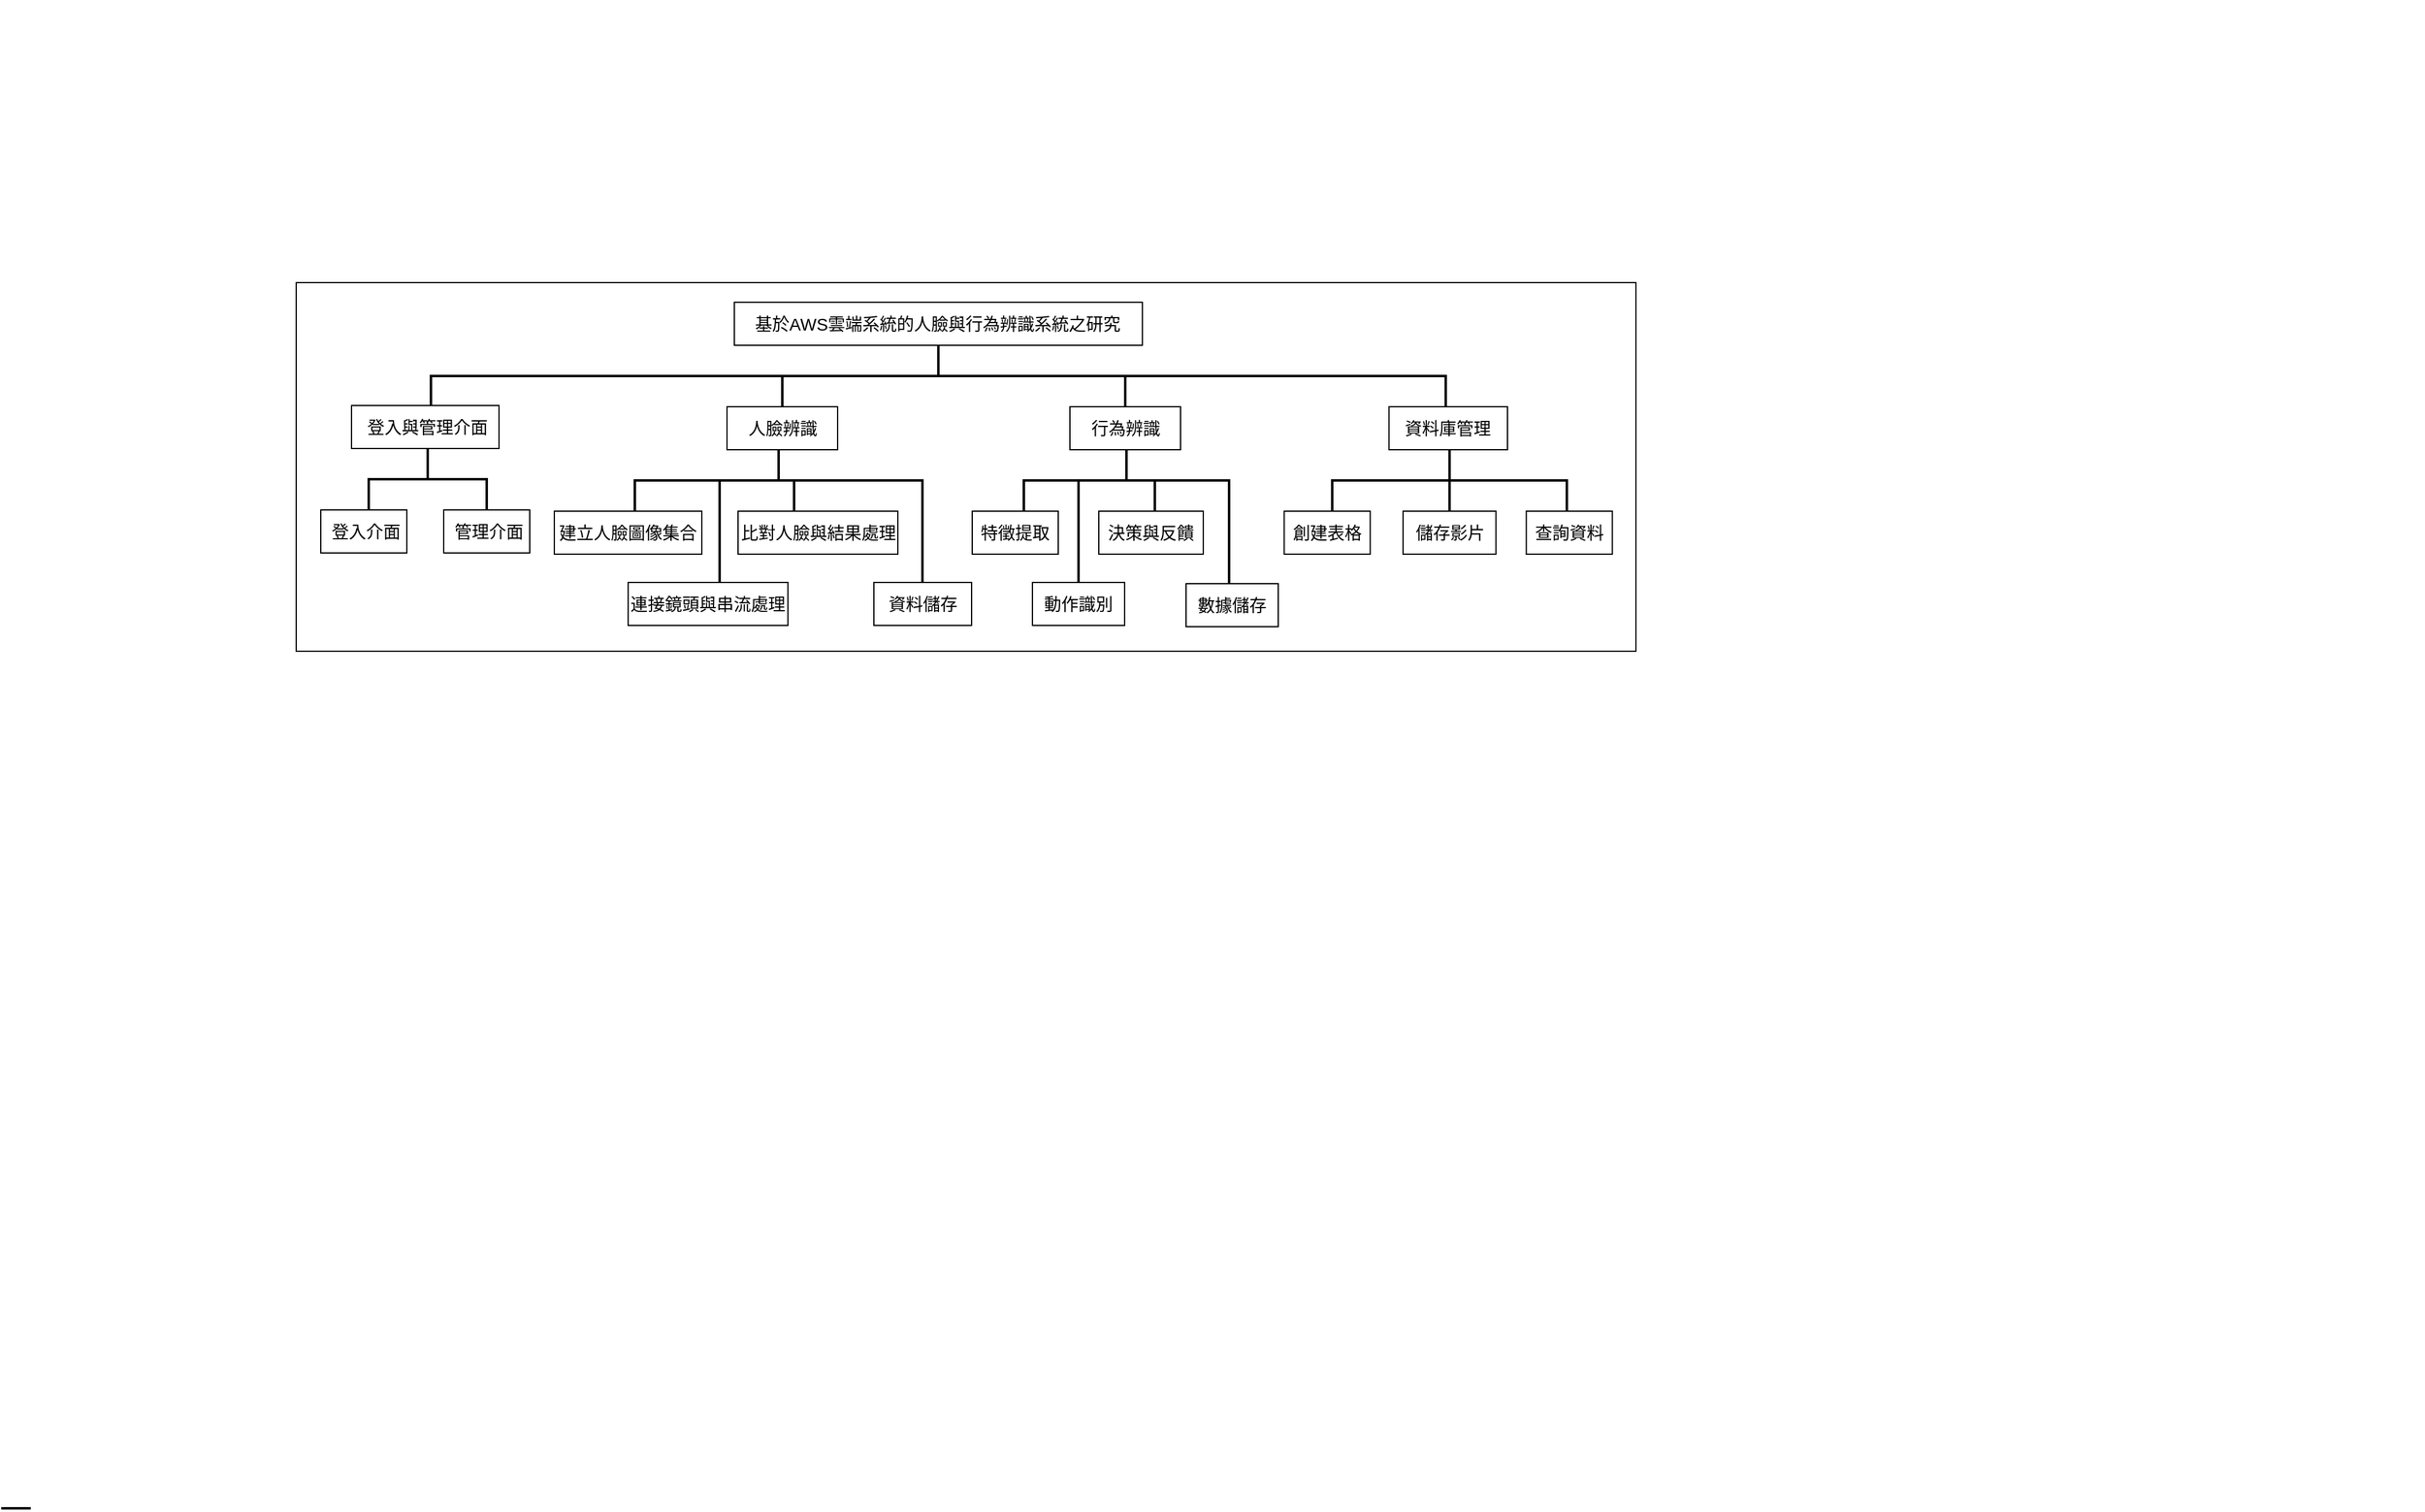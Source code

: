 <mxfile version="23.1.2" type="github">
  <diagram name="第 1 页" id="kZdEJE2tNBQH5bXmBNb2">
    <mxGraphModel dx="1511" dy="770" grid="1" gridSize="10" guides="1" tooltips="1" connect="1" arrows="1" fold="1" page="1" pageScale="1" pageWidth="827" pageHeight="1169" math="0" shadow="0">
      <root>
        <mxCell id="0" />
        <mxCell id="1" parent="0" />
        <mxCell id="oRbRwFuv1i1lRz0cBYIa-13" value="" style="rounded=0;whiteSpace=wrap;html=1;" vertex="1" parent="1">
          <mxGeometry x="-170" y="350" width="1090" height="300" as="geometry" />
        </mxCell>
        <mxCell id="NkZ9zl88vyoDHOg0DG4m-26" value="" style="group;strokeWidth=2;" parent="1" vertex="1" connectable="0">
          <mxGeometry x="60" y="120" width="1500.6" height="1200" as="geometry" />
        </mxCell>
        <mxCell id="NkZ9zl88vyoDHOg0DG4m-172" value="" style="group" parent="NkZ9zl88vyoDHOg0DG4m-26" vertex="1" connectable="0">
          <mxGeometry x="-186" y="246" width="1366.95" height="505.63" as="geometry" />
        </mxCell>
        <mxCell id="NkZ9zl88vyoDHOg0DG4m-2" value="" style="strokeWidth=2;html=1;shape=mxgraph.flowchart.annotation_2;align=left;labelPosition=right;pointerEvents=1;rotation=90;points=[[0,0.5,0,0,0],[0.5,0,0,0,0],[0.5,1,0,0,0],[1,0,0,0,0],[1,0.5,0,0,0],[1,1,0,0,0]];perimeterSpacing=0;flipV=0;flipH=1;direction=west;" parent="NkZ9zl88vyoDHOg0DG4m-172" vertex="1">
          <mxGeometry x="453.45" y="-352.8" width="50" height="825.62" as="geometry" />
        </mxCell>
        <mxCell id="NkZ9zl88vyoDHOg0DG4m-173" value="&lt;font style=&quot;font-size: 14px;&quot;&gt;基於AWS雲端系統的人臉與行為辨識系統之研究&lt;/font&gt;" style="rounded=0;whiteSpace=wrap;html=1;" parent="NkZ9zl88vyoDHOg0DG4m-172" vertex="1">
          <mxGeometry x="312.45" width="332" height="35" as="geometry" />
        </mxCell>
        <mxCell id="oRbRwFuv1i1lRz0cBYIa-7" value="" style="group" vertex="1" connectable="0" parent="NkZ9zl88vyoDHOg0DG4m-172">
          <mxGeometry x="166" y="120" width="373.5" height="143" as="geometry" />
        </mxCell>
        <mxCell id="oRbRwFuv1i1lRz0cBYIa-8" value="" style="group" vertex="1" connectable="0" parent="oRbRwFuv1i1lRz0cBYIa-7">
          <mxGeometry x="140.5" y="-61" width="90" height="61" as="geometry" />
        </mxCell>
        <mxCell id="NkZ9zl88vyoDHOg0DG4m-108" value="" style="line;strokeWidth=2;direction=south;html=1;perimeter=backbonePerimeter;points=[];outlineConnect=0;" parent="oRbRwFuv1i1lRz0cBYIa-8" vertex="1">
          <mxGeometry x="40" width="10" height="26" as="geometry" />
        </mxCell>
        <mxCell id="NkZ9zl88vyoDHOg0DG4m-28" value="&lt;font style=&quot;font-size: 14px;&quot;&gt;人臉辨識&lt;/font&gt;" style="rounded=0;whiteSpace=wrap;html=1;" parent="oRbRwFuv1i1lRz0cBYIa-8" vertex="1">
          <mxGeometry y="26" width="90" height="35" as="geometry" />
        </mxCell>
        <mxCell id="oRbRwFuv1i1lRz0cBYIa-12" value="" style="group" vertex="1" connectable="0" parent="oRbRwFuv1i1lRz0cBYIa-7">
          <mxGeometry width="353" height="143" as="geometry" />
        </mxCell>
        <mxCell id="oRbRwFuv1i1lRz0cBYIa-1" style="edgeStyle=orthogonalEdgeStyle;rounded=0;orthogonalLoop=1;jettySize=auto;html=1;exitX=1;exitY=0;exitDx=0;exitDy=0;exitPerimeter=0;endArrow=none;endFill=0;strokeWidth=2;" edge="1" parent="oRbRwFuv1i1lRz0cBYIa-12" source="NkZ9zl88vyoDHOg0DG4m-30">
          <mxGeometry relative="1" as="geometry">
            <mxPoint x="307.983" y="115" as="targetPoint" />
            <Array as="points">
              <mxPoint x="299.5" y="50" />
              <mxPoint x="299.5" y="115" />
            </Array>
          </mxGeometry>
        </mxCell>
        <mxCell id="NkZ9zl88vyoDHOg0DG4m-30" value="" style="strokeWidth=2;html=1;shape=mxgraph.flowchart.annotation_2;align=left;labelPosition=right;pointerEvents=1;direction=south;" parent="oRbRwFuv1i1lRz0cBYIa-12" vertex="1">
          <mxGeometry x="65.5" width="234" height="50" as="geometry" />
        </mxCell>
        <mxCell id="NkZ9zl88vyoDHOg0DG4m-29" value="&lt;div style=&quot;font-size: 14px;&quot;&gt;建立人臉圖像集合&lt;/div&gt;" style="rounded=0;whiteSpace=wrap;html=1;align=center;" parent="oRbRwFuv1i1lRz0cBYIa-12" vertex="1">
          <mxGeometry y="50" width="120" height="35" as="geometry" />
        </mxCell>
        <mxCell id="NkZ9zl88vyoDHOg0DG4m-111" value="" style="group" parent="oRbRwFuv1i1lRz0cBYIa-12" vertex="1" connectable="0">
          <mxGeometry x="69.5" y="82" width="110" height="61" as="geometry" />
        </mxCell>
        <mxCell id="NkZ9zl88vyoDHOg0DG4m-34" value="&lt;div&gt;&lt;font style=&quot;font-size: 14px;&quot;&gt;連接鏡頭與串流處理&lt;/font&gt;&lt;/div&gt;" style="rounded=0;whiteSpace=wrap;html=1;align=center;container=0;" parent="NkZ9zl88vyoDHOg0DG4m-111" vertex="1">
          <mxGeometry x="-9.41" y="26" width="130" height="35" as="geometry" />
        </mxCell>
        <mxCell id="NkZ9zl88vyoDHOg0DG4m-113" value="" style="group" parent="oRbRwFuv1i1lRz0cBYIa-12" vertex="1" connectable="0">
          <mxGeometry x="149.5" y="24" width="130" height="61" as="geometry" />
        </mxCell>
        <mxCell id="NkZ9zl88vyoDHOg0DG4m-40" value="&lt;div style=&quot;font-size: 14px;&quot;&gt;&lt;font style=&quot;font-size: 14px;&quot;&gt;比對人臉與結果處理&lt;/font&gt;&lt;/div&gt;" style="rounded=0;whiteSpace=wrap;html=1;" parent="NkZ9zl88vyoDHOg0DG4m-113" vertex="1">
          <mxGeometry y="26" width="130" height="35" as="geometry" />
        </mxCell>
        <mxCell id="NkZ9zl88vyoDHOg0DG4m-112" value="" style="line;strokeWidth=2;direction=south;html=1;perimeter=backbonePerimeter;points=[];outlineConnect=0;container=0;" parent="NkZ9zl88vyoDHOg0DG4m-113" vertex="1">
          <mxGeometry x="40.59" width="10" height="26" as="geometry" />
        </mxCell>
        <mxCell id="NkZ9zl88vyoDHOg0DG4m-46" value="&lt;div style=&quot;font-size: 14px;&quot;&gt;&lt;font style=&quot;font-size: 14px;&quot;&gt;資料儲存&lt;/font&gt;&lt;/div&gt;" style="rounded=0;whiteSpace=wrap;html=1;" parent="oRbRwFuv1i1lRz0cBYIa-12" vertex="1">
          <mxGeometry x="260" y="108" width="79.5" height="35" as="geometry" />
        </mxCell>
        <mxCell id="NkZ9zl88vyoDHOg0DG4m-109" value="" style="line;strokeWidth=2;direction=south;html=1;perimeter=backbonePerimeter;points=[];outlineConnect=0;container=0;" parent="oRbRwFuv1i1lRz0cBYIa-12" vertex="1">
          <mxGeometry x="129.5" y="24" width="10" height="84" as="geometry" />
        </mxCell>
        <mxCell id="oRbRwFuv1i1lRz0cBYIa-3" value="" style="group" vertex="1" connectable="0" parent="NkZ9zl88vyoDHOg0DG4m-172">
          <mxGeometry x="-280.25" y="-139" width="85" height="61" as="geometry" />
        </mxCell>
        <mxCell id="NkZ9zl88vyoDHOg0DG4m-165" value="" style="group" parent="NkZ9zl88vyoDHOg0DG4m-172" vertex="1" connectable="0">
          <mxGeometry x="741.5" y="85" width="370" height="140" as="geometry" />
        </mxCell>
        <mxCell id="oRbRwFuv1i1lRz0cBYIa-10" value="" style="group" vertex="1" connectable="0" parent="NkZ9zl88vyoDHOg0DG4m-165">
          <mxGeometry x="18.31" width="267" height="120" as="geometry" />
        </mxCell>
        <mxCell id="NkZ9zl88vyoDHOg0DG4m-141" value="" style="strokeWidth=2;html=1;shape=mxgraph.flowchart.annotation_2;align=left;labelPosition=right;pointerEvents=1;direction=south;" parent="oRbRwFuv1i1lRz0cBYIa-10" vertex="1">
          <mxGeometry x="39.09" y="35" width="190.91" height="50" as="geometry" />
        </mxCell>
        <mxCell id="NkZ9zl88vyoDHOg0DG4m-144" value="&lt;div style=&quot;font-size: 14px;&quot;&gt;創建表格&lt;/div&gt;" style="rounded=0;whiteSpace=wrap;html=1;align=center;" parent="oRbRwFuv1i1lRz0cBYIa-10" vertex="1">
          <mxGeometry y="85" width="70" height="35" as="geometry" />
        </mxCell>
        <mxCell id="NkZ9zl88vyoDHOg0DG4m-145" value="" style="group" parent="oRbRwFuv1i1lRz0cBYIa-10" vertex="1" connectable="0">
          <mxGeometry x="96.751" y="59" width="75.58" height="61" as="geometry" />
        </mxCell>
        <mxCell id="NkZ9zl88vyoDHOg0DG4m-146" value="" style="line;strokeWidth=2;direction=south;html=1;perimeter=backbonePerimeter;points=[];outlineConnect=0;container=0;" parent="NkZ9zl88vyoDHOg0DG4m-145" vertex="1">
          <mxGeometry x="34.355" width="6.871" height="26" as="geometry" />
        </mxCell>
        <mxCell id="NkZ9zl88vyoDHOg0DG4m-149" value="&lt;div style=&quot;font-size: 14px;&quot;&gt;&lt;font style=&quot;font-size: 14px;&quot;&gt;查詢資料&lt;/font&gt;&lt;/div&gt;" style="rounded=0;whiteSpace=wrap;html=1;" parent="oRbRwFuv1i1lRz0cBYIa-10" vertex="1">
          <mxGeometry x="197" y="85" width="70" height="35" as="geometry" />
        </mxCell>
        <mxCell id="NkZ9zl88vyoDHOg0DG4m-147" value="&lt;div&gt;&lt;font style=&quot;font-size: 14px;&quot;&gt;儲存影片&lt;/font&gt;&lt;/div&gt;" style="rounded=0;whiteSpace=wrap;html=1;align=center;container=0;" parent="oRbRwFuv1i1lRz0cBYIa-10" vertex="1">
          <mxGeometry x="96.751" y="85" width="75.58" height="35" as="geometry" />
        </mxCell>
        <mxCell id="NkZ9zl88vyoDHOg0DG4m-143" value="&lt;font style=&quot;font-size: 14px;&quot;&gt;資料庫管理&lt;/font&gt;" style="rounded=0;whiteSpace=wrap;html=1;" parent="oRbRwFuv1i1lRz0cBYIa-10" vertex="1">
          <mxGeometry x="85.31" width="96.38" height="35" as="geometry" />
        </mxCell>
        <mxCell id="oRbRwFuv1i1lRz0cBYIa-11" value="" style="group" vertex="1" connectable="0" parent="NkZ9zl88vyoDHOg0DG4m-172">
          <mxGeometry x="506" y="59" width="249" height="205" as="geometry" />
        </mxCell>
        <mxCell id="oRbRwFuv1i1lRz0cBYIa-9" value="" style="group" vertex="1" connectable="0" parent="oRbRwFuv1i1lRz0cBYIa-11">
          <mxGeometry x="79.5" width="90" height="61" as="geometry" />
        </mxCell>
        <mxCell id="NkZ9zl88vyoDHOg0DG4m-117" value="" style="line;strokeWidth=2;direction=south;html=1;perimeter=backbonePerimeter;points=[];outlineConnect=0;container=0;" parent="oRbRwFuv1i1lRz0cBYIa-9" vertex="1">
          <mxGeometry x="40" width="10" height="26.0" as="geometry" />
        </mxCell>
        <mxCell id="NkZ9zl88vyoDHOg0DG4m-118" value="&lt;font style=&quot;font-size: 14px;&quot;&gt;行為辨識&lt;/font&gt;" style="rounded=0;whiteSpace=wrap;html=1;container=0;" parent="oRbRwFuv1i1lRz0cBYIa-9" vertex="1">
          <mxGeometry y="26" width="90" height="35" as="geometry" />
        </mxCell>
        <mxCell id="NkZ9zl88vyoDHOg0DG4m-153" value="" style="strokeWidth=2;html=1;shape=mxgraph.flowchart.annotation_2;align=left;labelPosition=right;pointerEvents=1;direction=south;container=0;" parent="oRbRwFuv1i1lRz0cBYIa-11" vertex="1">
          <mxGeometry x="42" y="61" width="167" height="50" as="geometry" />
        </mxCell>
        <mxCell id="NkZ9zl88vyoDHOg0DG4m-154" value="&lt;div style=&quot;font-size: 14px;&quot;&gt;&lt;font style=&quot;font-size: 14px;&quot;&gt;特徵提取&lt;/font&gt;&lt;/div&gt;" style="rounded=0;whiteSpace=wrap;html=1;align=center;container=0;" parent="oRbRwFuv1i1lRz0cBYIa-11" vertex="1">
          <mxGeometry y="111" width="70" height="35" as="geometry" />
        </mxCell>
        <mxCell id="NkZ9zl88vyoDHOg0DG4m-161" value="&lt;div style=&quot;font-size: 14px;&quot;&gt;&lt;font style=&quot;font-size: 14px;&quot;&gt;數據儲存&lt;/font&gt;&lt;/div&gt;" style="rounded=0;whiteSpace=wrap;html=1;container=0;" parent="oRbRwFuv1i1lRz0cBYIa-11" vertex="1">
          <mxGeometry x="174" y="170" width="75" height="35" as="geometry" />
        </mxCell>
        <mxCell id="oRbRwFuv1i1lRz0cBYIa-5" style="edgeStyle=orthogonalEdgeStyle;rounded=0;orthogonalLoop=1;jettySize=auto;html=1;exitX=1;exitY=0;exitDx=0;exitDy=0;exitPerimeter=0;endArrow=none;endFill=0;strokeWidth=2;endSize=6;" edge="1" parent="oRbRwFuv1i1lRz0cBYIa-11" source="NkZ9zl88vyoDHOg0DG4m-153">
          <mxGeometry relative="1" as="geometry">
            <mxPoint x="209" y="170" as="targetPoint" />
          </mxGeometry>
        </mxCell>
        <mxCell id="NkZ9zl88vyoDHOg0DG4m-159" value="&lt;div style=&quot;font-size: 14px;&quot;&gt;&lt;font style=&quot;font-size: 14px;&quot;&gt;決策與反饋&lt;/font&gt;&lt;/div&gt;" style="rounded=0;whiteSpace=wrap;html=1;container=0;" parent="oRbRwFuv1i1lRz0cBYIa-11" vertex="1">
          <mxGeometry x="103" y="111" width="85" height="35" as="geometry" />
        </mxCell>
        <mxCell id="NkZ9zl88vyoDHOg0DG4m-160" value="" style="line;strokeWidth=2;direction=south;html=1;perimeter=backbonePerimeter;points=[];outlineConnect=0;container=0;" parent="oRbRwFuv1i1lRz0cBYIa-11" vertex="1">
          <mxGeometry x="143.59" y="85" width="10" height="26.0" as="geometry" />
        </mxCell>
        <mxCell id="NkZ9zl88vyoDHOg0DG4m-156" value="" style="line;strokeWidth=2;direction=south;html=1;perimeter=backbonePerimeter;points=[];outlineConnect=0;container=0;" parent="oRbRwFuv1i1lRz0cBYIa-11" vertex="1">
          <mxGeometry x="81.5" y="85" width="10" height="84" as="geometry" />
        </mxCell>
        <mxCell id="NkZ9zl88vyoDHOg0DG4m-157" value="&lt;div&gt;&lt;font style=&quot;font-size: 14px;&quot;&gt;動作識別&lt;/font&gt;&lt;/div&gt;" style="rounded=0;whiteSpace=wrap;html=1;align=center;container=0;" parent="oRbRwFuv1i1lRz0cBYIa-11" vertex="1">
          <mxGeometry x="49" y="169" width="75" height="35" as="geometry" />
        </mxCell>
        <mxCell id="NkZ9zl88vyoDHOg0DG4m-31" value="" style="endArrow=none;html=1;rounded=0;entryX=0.991;entryY=0.296;entryDx=0;entryDy=0;entryPerimeter=0;strokeWidth=2;" parent="1" edge="1">
          <mxGeometry relative="1" as="geometry">
            <mxPoint x="-410" y="1347.5" as="sourcePoint" />
            <mxPoint x="-386" y="1347.5" as="targetPoint" />
          </mxGeometry>
        </mxCell>
        <mxCell id="NkZ9zl88vyoDHOg0DG4m-114" value="" style="group" parent="1" vertex="1" connectable="0">
          <mxGeometry x="-180" y="450" width="210" height="120" as="geometry" />
        </mxCell>
        <mxCell id="NkZ9zl88vyoDHOg0DG4m-167" value="" style="group" parent="NkZ9zl88vyoDHOg0DG4m-114" vertex="1" connectable="0">
          <mxGeometry x="30" width="170" height="120" as="geometry" />
        </mxCell>
        <mxCell id="NkZ9zl88vyoDHOg0DG4m-51" value="&lt;font style=&quot;font-size: 14px;&quot;&gt;&amp;nbsp;登入與管理介面&lt;/font&gt;" style="rounded=0;whiteSpace=wrap;html=1;" parent="NkZ9zl88vyoDHOg0DG4m-167" vertex="1">
          <mxGeometry x="25" width="120" height="35" as="geometry" />
        </mxCell>
        <mxCell id="NkZ9zl88vyoDHOg0DG4m-52" value="" style="strokeWidth=2;html=1;shape=mxgraph.flowchart.annotation_2;align=left;labelPosition=right;pointerEvents=1;direction=south;" parent="NkZ9zl88vyoDHOg0DG4m-167" vertex="1">
          <mxGeometry x="39" y="35" width="96" height="50" as="geometry" />
        </mxCell>
        <mxCell id="NkZ9zl88vyoDHOg0DG4m-53" value="&lt;font style=&quot;font-size: 14px;&quot;&gt;&amp;nbsp;登入介面&lt;/font&gt;" style="rounded=0;whiteSpace=wrap;html=1;" parent="NkZ9zl88vyoDHOg0DG4m-167" vertex="1">
          <mxGeometry y="85" width="70" height="35" as="geometry" />
        </mxCell>
        <mxCell id="NkZ9zl88vyoDHOg0DG4m-69" value="&lt;font style=&quot;font-size: 14px;&quot;&gt;&amp;nbsp;管理介面&lt;/font&gt;" style="rounded=0;whiteSpace=wrap;html=1;align=center;" parent="NkZ9zl88vyoDHOg0DG4m-167" vertex="1">
          <mxGeometry x="100" y="85" width="70" height="35" as="geometry" />
        </mxCell>
      </root>
    </mxGraphModel>
  </diagram>
</mxfile>

